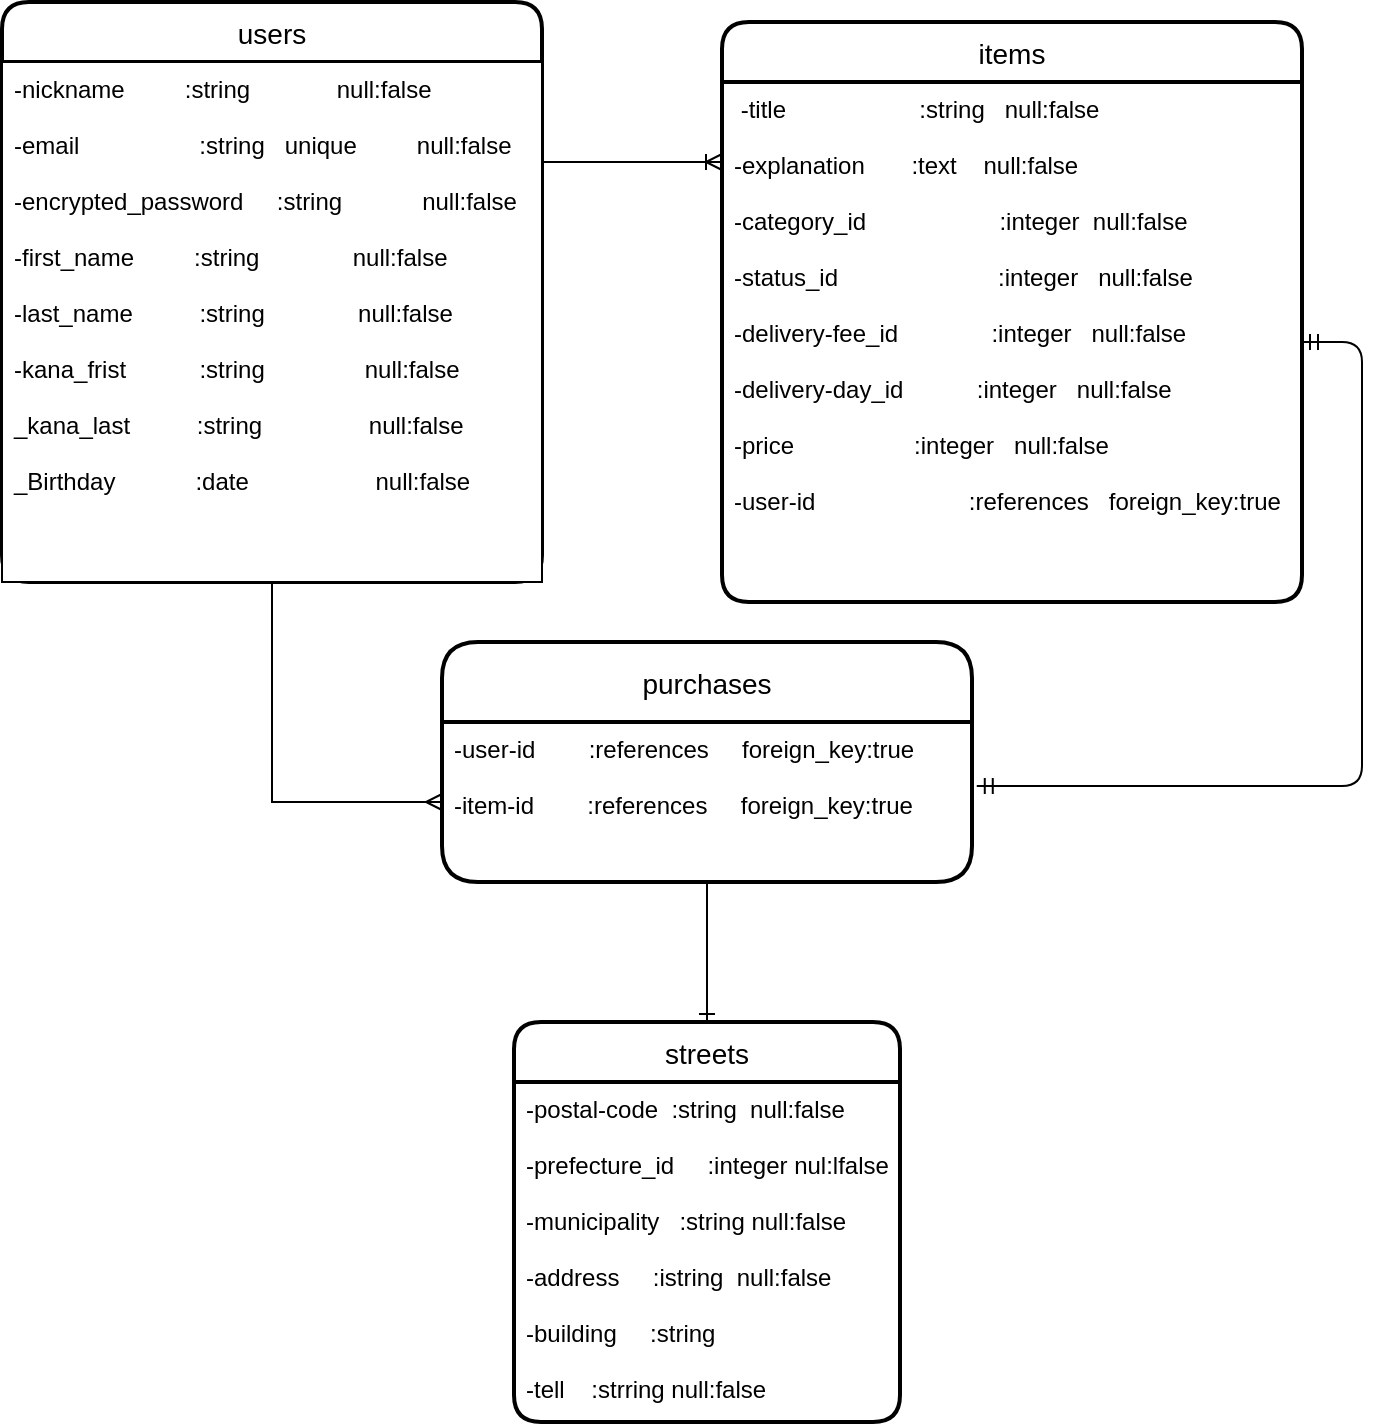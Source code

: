 <mxfile version="13.6.5">
    <diagram id="rfZwEmLnuB5WNBPeV_9B" name="ページ1">
        <mxGraphModel dx="1748" dy="1849" grid="1" gridSize="10" guides="1" tooltips="1" connect="1" arrows="1" fold="1" page="1" pageScale="1" pageWidth="827" pageHeight="1169" math="0" shadow="0">
            <root>
                <mxCell id="0"/>
                <mxCell id="1" parent="0"/>
                <mxCell id="75" style="edgeStyle=orthogonalEdgeStyle;rounded=0;orthogonalLoop=1;jettySize=auto;html=1;exitX=0.5;exitY=1;exitDx=0;exitDy=0;entryX=0;entryY=0.5;entryDx=0;entryDy=0;endArrow=ERmany;endFill=0;" parent="1" source="42" target="58" edge="1">
                    <mxGeometry relative="1" as="geometry"/>
                </mxCell>
                <mxCell id="64" value="" style="edgeStyle=entityRelationEdgeStyle;fontSize=12;html=1;endArrow=ERoneToMany;" parent="1" edge="1">
                    <mxGeometry width="100" height="100" relative="1" as="geometry">
                        <mxPoint x="-550" y="-940" as="sourcePoint"/>
                        <mxPoint x="-360" y="-940" as="targetPoint"/>
                    </mxGeometry>
                </mxCell>
                <mxCell id="76" value="" style="edgeStyle=entityRelationEdgeStyle;fontSize=12;html=1;endArrow=ERmandOne;startArrow=ERmandOne;exitX=1.009;exitY=0.4;exitDx=0;exitDy=0;exitPerimeter=0;" parent="1" source="58" target="48" edge="1">
                    <mxGeometry width="100" height="100" relative="1" as="geometry">
                        <mxPoint x="-440" y="-640" as="sourcePoint"/>
                        <mxPoint x="-340" y="-740" as="targetPoint"/>
                    </mxGeometry>
                </mxCell>
                <mxCell id="84" style="edgeStyle=orthogonalEdgeStyle;rounded=0;orthogonalLoop=1;jettySize=auto;html=1;exitX=0.5;exitY=1;exitDx=0;exitDy=0;entryX=0.5;entryY=0;entryDx=0;entryDy=0;endArrow=ERone;endFill=0;" parent="1" source="58" target="77" edge="1">
                    <mxGeometry relative="1" as="geometry"/>
                </mxCell>
                <mxCell id="42" value="users" style="swimlane;childLayout=stackLayout;horizontal=1;startSize=30;horizontalStack=0;rounded=1;fontSize=14;fontStyle=0;strokeWidth=2;resizeParent=0;resizeLast=1;shadow=0;dashed=0;align=center;" parent="1" vertex="1">
                    <mxGeometry x="-720" y="-1020" width="270" height="290" as="geometry"/>
                </mxCell>
                <mxCell id="43" value="-nickname         :string             null:false  &#10;&#10;-email                  :string   unique         null:false&#10;&#10;-encrypted_password     :string            null:false&#10;&#10;-first_name         :string              null:false&#10;&#10;-last_name          :string              null:false&#10;&#10;-kana_frist           :string               null:false&#10;&#10;_kana_last          :string                null:false&#10; &#10;_Birthday            :date                   null:false&#10;&#10;&#10;&#10;&#10;&#10;&#10;" style="align=left;spacingLeft=4;fontSize=12;verticalAlign=top;resizable=0;rotatable=0;part=1;" parent="42" vertex="1">
                    <mxGeometry y="30" width="270" height="260" as="geometry"/>
                </mxCell>
                <mxCell id="47" value="items" style="swimlane;childLayout=stackLayout;horizontal=1;startSize=30;horizontalStack=0;rounded=1;fontSize=14;fontStyle=0;strokeWidth=2;resizeParent=0;resizeLast=1;shadow=0;dashed=0;align=center;" parent="1" vertex="1">
                    <mxGeometry x="-360" y="-1010" width="290" height="290" as="geometry"/>
                </mxCell>
                <mxCell id="48" value=" -title                    :string   null:false&#10;&#10;-explanation       :text    null:false&#10;&#10;-category_id                    :integer  null:false&#10;&#10;-status_id                        :integer   null:false&#10;&#10;-delivery-fee_id              :integer   null:false&#10;&#10;-delivery-day_id           :integer   null:false&#10;&#10;-price                  :integer   null:false&#10;&#10;-user-id                       :references   foreign_key:true&#10;" style="align=left;strokeColor=none;fillColor=none;spacingLeft=4;fontSize=12;verticalAlign=top;resizable=0;rotatable=0;part=1;" parent="47" vertex="1">
                    <mxGeometry y="30" width="290" height="260" as="geometry"/>
                </mxCell>
                <mxCell id="57" value="purchases" style="swimlane;childLayout=stackLayout;horizontal=1;startSize=40;horizontalStack=0;rounded=1;fontSize=14;fontStyle=0;strokeWidth=2;resizeParent=0;resizeLast=1;shadow=0;dashed=0;align=center;" parent="1" vertex="1">
                    <mxGeometry x="-500" y="-700" width="265" height="120" as="geometry"/>
                </mxCell>
                <mxCell id="58" value="-user-id        :references     foreign_key:true&#10;&#10;-item-id        :references     foreign_key:true&#10;&#10;" style="align=left;strokeColor=none;fillColor=none;spacingLeft=4;fontSize=12;verticalAlign=top;resizable=0;rotatable=0;part=1;" parent="57" vertex="1">
                    <mxGeometry y="40" width="265" height="80" as="geometry"/>
                </mxCell>
                <mxCell id="77" value="streets" style="swimlane;childLayout=stackLayout;horizontal=1;startSize=30;horizontalStack=0;rounded=1;fontSize=14;fontStyle=0;strokeWidth=2;resizeParent=0;resizeLast=1;shadow=0;dashed=0;align=center;" parent="1" vertex="1">
                    <mxGeometry x="-464" y="-510" width="193" height="200" as="geometry"/>
                </mxCell>
                <mxCell id="78" value="-postal-code  :string  null:false&#10;&#10;-prefecture_id     :integer nul:lfalse&#10;&#10;-municipality   :string null:false&#10;&#10;-address     :istring  null:false&#10;&#10;-building     :string&#10;&#10;-tell    :strring null:false" style="align=left;strokeColor=none;fillColor=none;spacingLeft=4;fontSize=12;verticalAlign=top;resizable=0;rotatable=0;part=1;" parent="77" vertex="1">
                    <mxGeometry y="30" width="193" height="170" as="geometry"/>
                </mxCell>
            </root>
        </mxGraphModel>
    </diagram>
</mxfile>